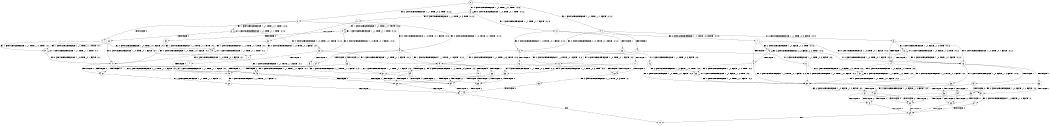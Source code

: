digraph BCG {
size = "7, 10.5";
center = TRUE;
node [shape = circle];
0 [peripheries = 2];
0 -> 1 [label = "EX !1 !ATOMIC_EXCH_BRANCH (1, +1, TRUE, +1, 1, FALSE) !:0:1:2:"];
0 -> 2 [label = "EX !2 !ATOMIC_EXCH_BRANCH (1, +1, TRUE, +0, 3, TRUE) !:0:1:2:"];
0 -> 3 [label = "EX !0 !ATOMIC_EXCH_BRANCH (1, +0, TRUE, +0, 1, TRUE) !:0:1:2:"];
1 -> 4 [label = "TERMINATE !1"];
1 -> 5 [label = "EX !2 !ATOMIC_EXCH_BRANCH (1, +1, TRUE, +0, 3, FALSE) !:0:1:2:"];
1 -> 6 [label = "EX !0 !ATOMIC_EXCH_BRANCH (1, +0, TRUE, +0, 1, FALSE) !:0:1:2:"];
2 -> 7 [label = "TERMINATE !2"];
2 -> 8 [label = "EX !1 !ATOMIC_EXCH_BRANCH (1, +1, TRUE, +1, 1, TRUE) !:0:1:2:"];
2 -> 9 [label = "EX !0 !ATOMIC_EXCH_BRANCH (1, +0, TRUE, +0, 1, FALSE) !:0:1:2:"];
3 -> 10 [label = "EX !1 !ATOMIC_EXCH_BRANCH (1, +1, TRUE, +1, 1, FALSE) !:0:1:2:"];
3 -> 11 [label = "EX !2 !ATOMIC_EXCH_BRANCH (1, +1, TRUE, +0, 3, TRUE) !:0:1:2:"];
3 -> 3 [label = "EX !0 !ATOMIC_EXCH_BRANCH (1, +0, TRUE, +0, 1, TRUE) !:0:1:2:"];
4 -> 12 [label = "EX !2 !ATOMIC_EXCH_BRANCH (1, +1, TRUE, +0, 3, FALSE) !:0:2:"];
4 -> 13 [label = "EX !0 !ATOMIC_EXCH_BRANCH (1, +0, TRUE, +0, 1, FALSE) !:0:2:"];
5 -> 14 [label = "TERMINATE !1"];
5 -> 15 [label = "EX !0 !ATOMIC_EXCH_BRANCH (1, +0, TRUE, +0, 1, FALSE) !:0:1:2:"];
5 -> 16 [label = "EX !2 !ATOMIC_EXCH_BRANCH (1, +0, FALSE, +1, 2, TRUE) !:0:1:2:"];
6 -> 17 [label = "TERMINATE !1"];
6 -> 18 [label = "TERMINATE !0"];
6 -> 19 [label = "EX !2 !ATOMIC_EXCH_BRANCH (1, +1, TRUE, +0, 3, TRUE) !:0:1:2:"];
7 -> 20 [label = "EX !1 !ATOMIC_EXCH_BRANCH (1, +1, TRUE, +1, 1, TRUE) !:0:1:"];
7 -> 21 [label = "EX !0 !ATOMIC_EXCH_BRANCH (1, +0, TRUE, +0, 1, FALSE) !:0:1:"];
8 -> 22 [label = "TERMINATE !2"];
8 -> 23 [label = "EX !0 !ATOMIC_EXCH_BRANCH (1, +0, TRUE, +0, 1, FALSE) !:0:1:2:"];
8 -> 8 [label = "EX !1 !ATOMIC_EXCH_BRANCH (1, +1, TRUE, +1, 1, TRUE) !:0:1:2:"];
9 -> 24 [label = "TERMINATE !2"];
9 -> 25 [label = "TERMINATE !0"];
9 -> 19 [label = "EX !1 !ATOMIC_EXCH_BRANCH (1, +1, TRUE, +1, 1, FALSE) !:0:1:2:"];
10 -> 26 [label = "TERMINATE !1"];
10 -> 27 [label = "EX !2 !ATOMIC_EXCH_BRANCH (1, +1, TRUE, +0, 3, FALSE) !:0:1:2:"];
10 -> 6 [label = "EX !0 !ATOMIC_EXCH_BRANCH (1, +0, TRUE, +0, 1, FALSE) !:0:1:2:"];
11 -> 28 [label = "TERMINATE !2"];
11 -> 29 [label = "EX !1 !ATOMIC_EXCH_BRANCH (1, +1, TRUE, +1, 1, TRUE) !:0:1:2:"];
11 -> 9 [label = "EX !0 !ATOMIC_EXCH_BRANCH (1, +0, TRUE, +0, 1, FALSE) !:0:1:2:"];
12 -> 30 [label = "EX !0 !ATOMIC_EXCH_BRANCH (1, +0, TRUE, +0, 1, FALSE) !:0:2:"];
12 -> 31 [label = "EX !2 !ATOMIC_EXCH_BRANCH (1, +0, FALSE, +1, 2, TRUE) !:0:2:"];
13 -> 32 [label = "TERMINATE !0"];
13 -> 33 [label = "EX !2 !ATOMIC_EXCH_BRANCH (1, +1, TRUE, +0, 3, TRUE) !:0:2:"];
14 -> 30 [label = "EX !0 !ATOMIC_EXCH_BRANCH (1, +0, TRUE, +0, 1, FALSE) !:0:2:"];
14 -> 31 [label = "EX !2 !ATOMIC_EXCH_BRANCH (1, +0, FALSE, +1, 2, TRUE) !:0:2:"];
15 -> 34 [label = "TERMINATE !1"];
15 -> 35 [label = "TERMINATE !0"];
15 -> 36 [label = "EX !2 !ATOMIC_EXCH_BRANCH (1, +0, FALSE, +1, 2, FALSE) !:0:1:2:"];
16 -> 14 [label = "TERMINATE !1"];
16 -> 15 [label = "EX !0 !ATOMIC_EXCH_BRANCH (1, +0, TRUE, +0, 1, FALSE) !:0:1:2:"];
16 -> 16 [label = "EX !2 !ATOMIC_EXCH_BRANCH (1, +0, FALSE, +1, 2, TRUE) !:0:1:2:"];
17 -> 32 [label = "TERMINATE !0"];
17 -> 33 [label = "EX !2 !ATOMIC_EXCH_BRANCH (1, +1, TRUE, +0, 3, TRUE) !:0:2:"];
18 -> 32 [label = "TERMINATE !1"];
18 -> 37 [label = "EX !2 !ATOMIC_EXCH_BRANCH (1, +1, TRUE, +0, 3, TRUE) !:1:2:"];
19 -> 38 [label = "TERMINATE !1"];
19 -> 39 [label = "TERMINATE !2"];
19 -> 40 [label = "TERMINATE !0"];
20 -> 41 [label = "EX !0 !ATOMIC_EXCH_BRANCH (1, +0, TRUE, +0, 1, FALSE) !:0:1:"];
20 -> 20 [label = "EX !1 !ATOMIC_EXCH_BRANCH (1, +1, TRUE, +1, 1, TRUE) !:0:1:"];
21 -> 42 [label = "TERMINATE !0"];
21 -> 43 [label = "EX !1 !ATOMIC_EXCH_BRANCH (1, +1, TRUE, +1, 1, FALSE) !:0:1:"];
22 -> 41 [label = "EX !0 !ATOMIC_EXCH_BRANCH (1, +0, TRUE, +0, 1, FALSE) !:0:1:"];
22 -> 20 [label = "EX !1 !ATOMIC_EXCH_BRANCH (1, +1, TRUE, +1, 1, TRUE) !:0:1:"];
23 -> 44 [label = "TERMINATE !2"];
23 -> 45 [label = "TERMINATE !0"];
23 -> 19 [label = "EX !1 !ATOMIC_EXCH_BRANCH (1, +1, TRUE, +1, 1, FALSE) !:0:1:2:"];
24 -> 42 [label = "TERMINATE !0"];
24 -> 43 [label = "EX !1 !ATOMIC_EXCH_BRANCH (1, +1, TRUE, +1, 1, FALSE) !:0:1:"];
25 -> 42 [label = "TERMINATE !2"];
25 -> 37 [label = "EX !1 !ATOMIC_EXCH_BRANCH (1, +1, TRUE, +1, 1, FALSE) !:1:2:"];
26 -> 46 [label = "EX !2 !ATOMIC_EXCH_BRANCH (1, +1, TRUE, +0, 3, FALSE) !:0:2:"];
26 -> 13 [label = "EX !0 !ATOMIC_EXCH_BRANCH (1, +0, TRUE, +0, 1, FALSE) !:0:2:"];
27 -> 47 [label = "TERMINATE !1"];
27 -> 48 [label = "EX !2 !ATOMIC_EXCH_BRANCH (1, +0, FALSE, +1, 2, TRUE) !:0:1:2:"];
27 -> 15 [label = "EX !0 !ATOMIC_EXCH_BRANCH (1, +0, TRUE, +0, 1, FALSE) !:0:1:2:"];
28 -> 49 [label = "EX !1 !ATOMIC_EXCH_BRANCH (1, +1, TRUE, +1, 1, TRUE) !:0:1:"];
28 -> 21 [label = "EX !0 !ATOMIC_EXCH_BRANCH (1, +0, TRUE, +0, 1, FALSE) !:0:1:"];
29 -> 50 [label = "TERMINATE !2"];
29 -> 29 [label = "EX !1 !ATOMIC_EXCH_BRANCH (1, +1, TRUE, +1, 1, TRUE) !:0:1:2:"];
29 -> 23 [label = "EX !0 !ATOMIC_EXCH_BRANCH (1, +0, TRUE, +0, 1, FALSE) !:0:1:2:"];
30 -> 51 [label = "TERMINATE !0"];
30 -> 52 [label = "EX !2 !ATOMIC_EXCH_BRANCH (1, +0, FALSE, +1, 2, FALSE) !:0:2:"];
31 -> 30 [label = "EX !0 !ATOMIC_EXCH_BRANCH (1, +0, TRUE, +0, 1, FALSE) !:0:2:"];
31 -> 31 [label = "EX !2 !ATOMIC_EXCH_BRANCH (1, +0, FALSE, +1, 2, TRUE) !:0:2:"];
32 -> 53 [label = "EX !2 !ATOMIC_EXCH_BRANCH (1, +1, TRUE, +0, 3, TRUE) !:2:"];
33 -> 54 [label = "TERMINATE !2"];
33 -> 55 [label = "TERMINATE !0"];
34 -> 51 [label = "TERMINATE !0"];
34 -> 52 [label = "EX !2 !ATOMIC_EXCH_BRANCH (1, +0, FALSE, +1, 2, FALSE) !:0:2:"];
35 -> 51 [label = "TERMINATE !1"];
35 -> 56 [label = "EX !2 !ATOMIC_EXCH_BRANCH (1, +0, FALSE, +1, 2, FALSE) !:1:2:"];
36 -> 57 [label = "TERMINATE !1"];
36 -> 58 [label = "TERMINATE !2"];
36 -> 59 [label = "TERMINATE !0"];
37 -> 55 [label = "TERMINATE !1"];
37 -> 60 [label = "TERMINATE !2"];
38 -> 54 [label = "TERMINATE !2"];
38 -> 55 [label = "TERMINATE !0"];
39 -> 54 [label = "TERMINATE !1"];
39 -> 60 [label = "TERMINATE !0"];
40 -> 55 [label = "TERMINATE !1"];
40 -> 60 [label = "TERMINATE !2"];
41 -> 61 [label = "TERMINATE !0"];
41 -> 43 [label = "EX !1 !ATOMIC_EXCH_BRANCH (1, +1, TRUE, +1, 1, FALSE) !:0:1:"];
42 -> 62 [label = "EX !1 !ATOMIC_EXCH_BRANCH (1, +1, TRUE, +1, 1, FALSE) !:1:"];
43 -> 54 [label = "TERMINATE !1"];
43 -> 60 [label = "TERMINATE !0"];
44 -> 61 [label = "TERMINATE !0"];
44 -> 43 [label = "EX !1 !ATOMIC_EXCH_BRANCH (1, +1, TRUE, +1, 1, FALSE) !:0:1:"];
45 -> 61 [label = "TERMINATE !2"];
45 -> 37 [label = "EX !1 !ATOMIC_EXCH_BRANCH (1, +1, TRUE, +1, 1, FALSE) !:1:2:"];
46 -> 63 [label = "EX !2 !ATOMIC_EXCH_BRANCH (1, +0, FALSE, +1, 2, TRUE) !:0:2:"];
46 -> 30 [label = "EX !0 !ATOMIC_EXCH_BRANCH (1, +0, TRUE, +0, 1, FALSE) !:0:2:"];
47 -> 63 [label = "EX !2 !ATOMIC_EXCH_BRANCH (1, +0, FALSE, +1, 2, TRUE) !:0:2:"];
47 -> 30 [label = "EX !0 !ATOMIC_EXCH_BRANCH (1, +0, TRUE, +0, 1, FALSE) !:0:2:"];
48 -> 47 [label = "TERMINATE !1"];
48 -> 48 [label = "EX !2 !ATOMIC_EXCH_BRANCH (1, +0, FALSE, +1, 2, TRUE) !:0:1:2:"];
48 -> 15 [label = "EX !0 !ATOMIC_EXCH_BRANCH (1, +0, TRUE, +0, 1, FALSE) !:0:1:2:"];
49 -> 49 [label = "EX !1 !ATOMIC_EXCH_BRANCH (1, +1, TRUE, +1, 1, TRUE) !:0:1:"];
49 -> 41 [label = "EX !0 !ATOMIC_EXCH_BRANCH (1, +0, TRUE, +0, 1, FALSE) !:0:1:"];
50 -> 49 [label = "EX !1 !ATOMIC_EXCH_BRANCH (1, +1, TRUE, +1, 1, TRUE) !:0:1:"];
50 -> 41 [label = "EX !0 !ATOMIC_EXCH_BRANCH (1, +0, TRUE, +0, 1, FALSE) !:0:1:"];
51 -> 64 [label = "EX !2 !ATOMIC_EXCH_BRANCH (1, +0, FALSE, +1, 2, FALSE) !:2:"];
52 -> 65 [label = "TERMINATE !2"];
52 -> 66 [label = "TERMINATE !0"];
53 -> 67 [label = "TERMINATE !2"];
54 -> 67 [label = "TERMINATE !0"];
55 -> 67 [label = "TERMINATE !2"];
56 -> 66 [label = "TERMINATE !1"];
56 -> 68 [label = "TERMINATE !2"];
57 -> 65 [label = "TERMINATE !2"];
57 -> 66 [label = "TERMINATE !0"];
58 -> 65 [label = "TERMINATE !1"];
58 -> 68 [label = "TERMINATE !0"];
59 -> 66 [label = "TERMINATE !1"];
59 -> 68 [label = "TERMINATE !2"];
60 -> 67 [label = "TERMINATE !1"];
61 -> 62 [label = "EX !1 !ATOMIC_EXCH_BRANCH (1, +1, TRUE, +1, 1, FALSE) !:1:"];
62 -> 67 [label = "TERMINATE !1"];
63 -> 63 [label = "EX !2 !ATOMIC_EXCH_BRANCH (1, +0, FALSE, +1, 2, TRUE) !:0:2:"];
63 -> 30 [label = "EX !0 !ATOMIC_EXCH_BRANCH (1, +0, TRUE, +0, 1, FALSE) !:0:2:"];
64 -> 69 [label = "TERMINATE !2"];
65 -> 69 [label = "TERMINATE !0"];
66 -> 69 [label = "TERMINATE !2"];
67 -> 70 [label = "exit"];
68 -> 69 [label = "TERMINATE !1"];
69 -> 70 [label = "exit"];
}
